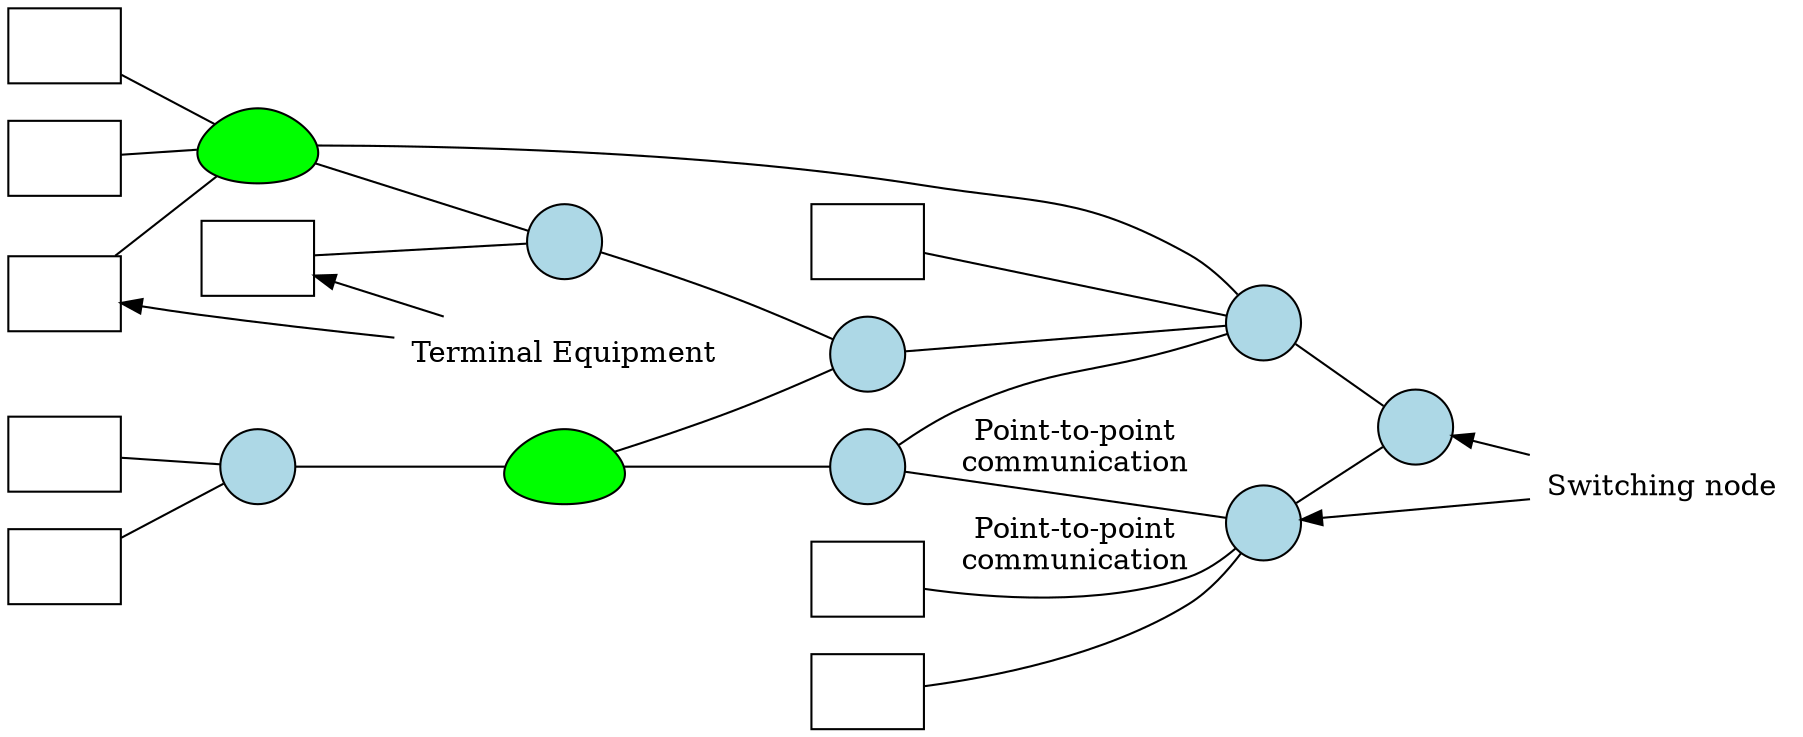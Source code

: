 digraph network {
	rankdir=RL
	node [shape=box, label=""]
	edge [arrowhead=none]

	switch0 -> switch1
	switch0 -> switch2
	
	switch1 -> no0 [label="Point-to-point\ncommunication"]
	switch1 -> no1 
	switch1 -> switch3 [label="Point-to-point\ncommunication"]
	
	switch2 -> no2
	switch2 -> switch3
	switch2 -> switch4
	switch2 -> net0

	switch3 -> net1

	switch4 -> net1
	switch4 -> switch5

	switch5 -> no3
	switch5 -> net0

	net0    -> no4
	net0    -> no5
	net0    -> no6

	net1    -> switch6
	
	switch6 -> no7
	switch6 -> no8

	switch0 [shape=circle, style=filled, fillcolor=lightblue]
	switch1 [shape=circle, style=filled, fillcolor=lightblue]
	switch2 [shape=circle, style=filled, fillcolor=lightblue]
	switch3 [shape=circle, style=filled, fillcolor=lightblue]
	switch4 [shape=circle, style=filled, fillcolor=lightblue]
	switch5 [shape=circle, style=filled, fillcolor=lightblue]
	switch6 [shape=circle, style=filled, fillcolor=lightblue]


	net0 [shape=egg, style=filled, fillcolor=green]
	net1 [shape=egg, style=filled, fillcolor=green]

	node [shape=none]
	edge [arrowhead=normal]
	"Switching node" -> switch0
	"Switching node" -> switch1
	"Switching node" [shape=none, label="Switching node"]

	"Terminal Equipment" -> no4
	"Terminal Equipment" -> no3
	"Terminal Equipment" [shape=none, label="Terminal Equipment"]

}
